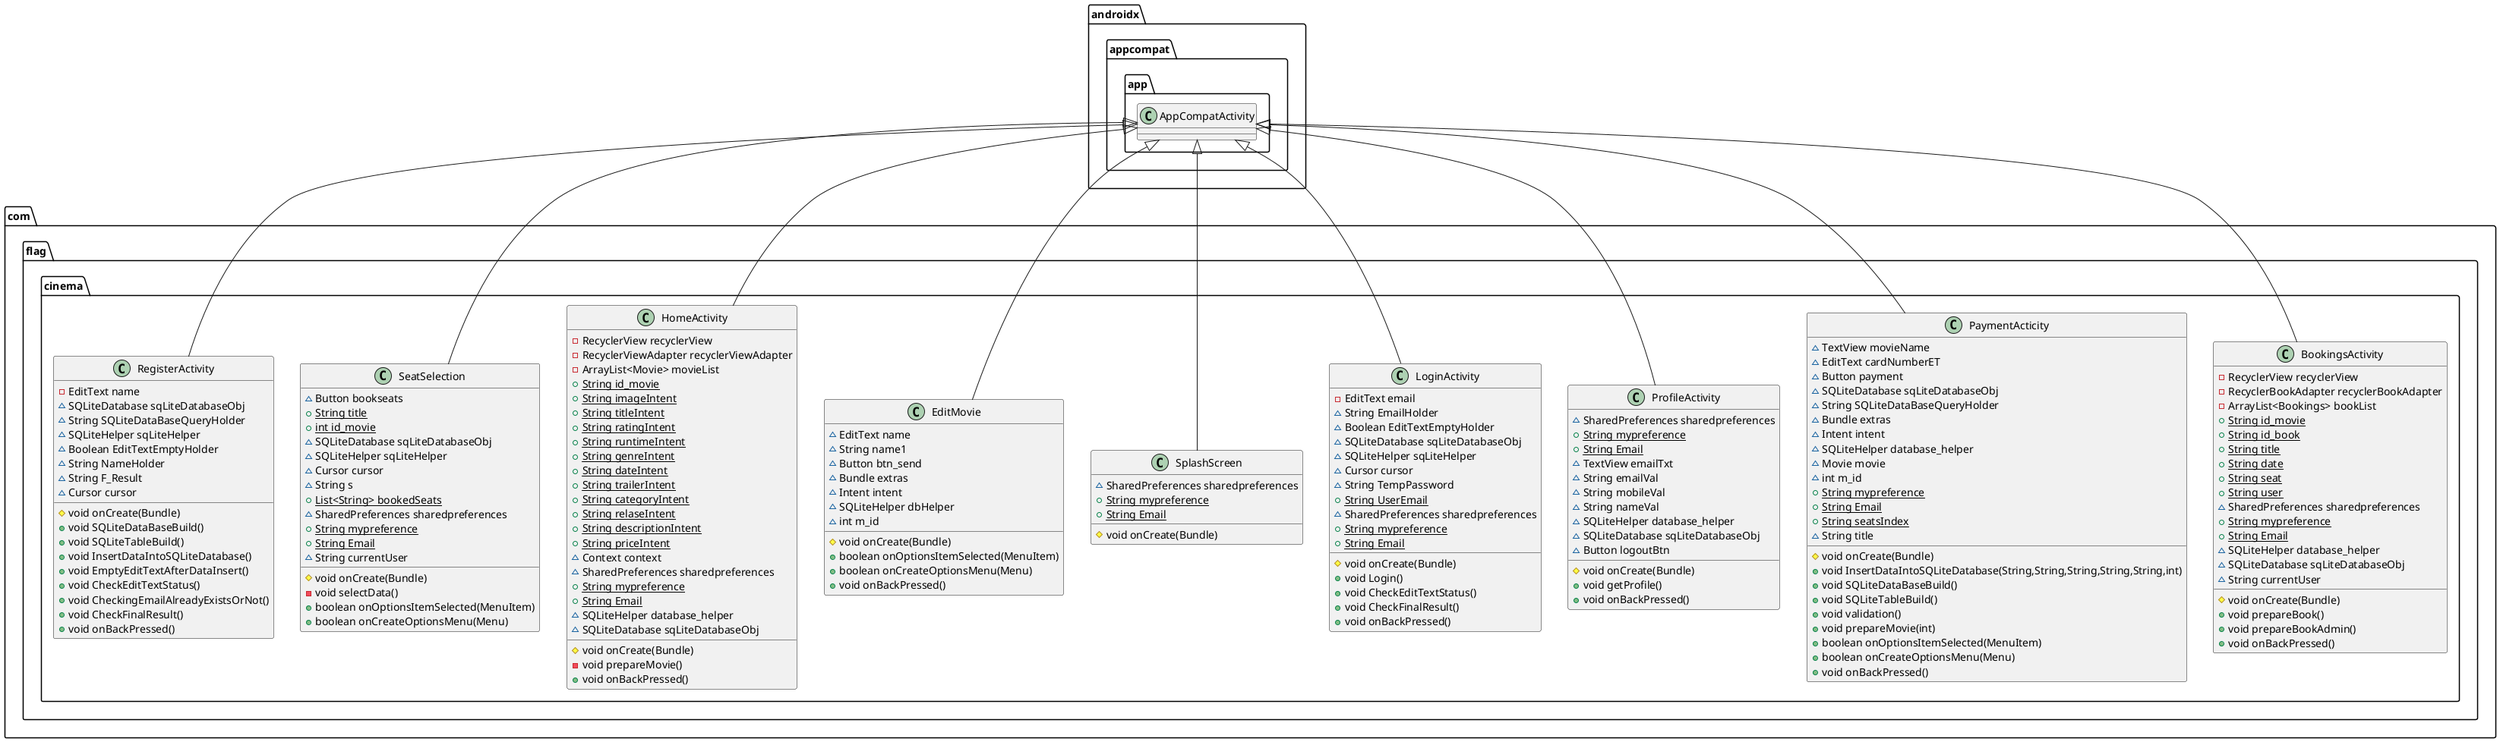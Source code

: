 @startuml
class com.flag.cinema.BookingsActivity {
- RecyclerView recyclerView
- RecyclerBookAdapter recyclerBookAdapter
- ArrayList<Bookings> bookList
+ {static} String id_movie
+ {static} String id_book
+ {static} String title
+ {static} String date
+ {static} String seat
+ {static} String user
~ SharedPreferences sharedpreferences
+ {static} String mypreference
+ {static} String Email
~ SQLiteHelper database_helper
~ SQLiteDatabase sqLiteDatabaseObj
~ String currentUser
# void onCreate(Bundle)
+ void prepareBook()
+ void prepareBookAdmin()
+ void onBackPressed()
}
class com.flag.cinema.PaymentActicity {
~ TextView movieName
~ EditText cardNumberET
~ Button payment
~ SQLiteDatabase sqLiteDatabaseObj
~ String SQLiteDataBaseQueryHolder
~ Bundle extras
~ Intent intent
~ SQLiteHelper database_helper
~ Movie movie
~ int m_id
+ {static} String mypreference
+ {static} String Email
+ {static} String seatsIndex
~ String title
# void onCreate(Bundle)
+ void InsertDataIntoSQLiteDatabase(String,String,String,String,String,int)
+ void SQLiteDataBaseBuild()
+ void SQLiteTableBuild()
+ void validation()
+ void prepareMovie(int)
+ boolean onOptionsItemSelected(MenuItem)
+ boolean onCreateOptionsMenu(Menu)
+ void onBackPressed()
}
class com.flag.cinema.ProfileActivity {
~ SharedPreferences sharedpreferences
+ {static} String mypreference
+ {static} String Email
~ TextView emailTxt
~ String emailVal
~ String mobileVal
~ String nameVal
~ SQLiteHelper database_helper
~ SQLiteDatabase sqLiteDatabaseObj
~ Button logoutBtn
# void onCreate(Bundle)
+ void getProfile()
+ void onBackPressed()
}
class com.flag.cinema.LoginActivity {
- EditText email
~ String EmailHolder
~ Boolean EditTextEmptyHolder
~ SQLiteDatabase sqLiteDatabaseObj
~ SQLiteHelper sqLiteHelper
~ Cursor cursor
~ String TempPassword
+ {static} String UserEmail
~ SharedPreferences sharedpreferences
+ {static} String mypreference
+ {static} String Email
# void onCreate(Bundle)
+ void Login()
+ void CheckEditTextStatus()
+ void CheckFinalResult()
+ void onBackPressed()
}
class com.flag.cinema.SplashScreen {
~ SharedPreferences sharedpreferences
+ {static} String mypreference
+ {static} String Email
# void onCreate(Bundle)
}
class com.flag.cinema.EditMovie {
~ EditText name
~ String name1
~ Button btn_send
~ Bundle extras
~ Intent intent
~ SQLiteHelper dbHelper
~ int m_id
# void onCreate(Bundle)
+ boolean onOptionsItemSelected(MenuItem)
+ boolean onCreateOptionsMenu(Menu)
+ void onBackPressed()
}
class com.flag.cinema.HomeActivity {
- RecyclerView recyclerView
- RecyclerViewAdapter recyclerViewAdapter
- ArrayList<Movie> movieList
+ {static} String id_movie
+ {static} String imageIntent
+ {static} String titleIntent
+ {static} String ratingIntent
+ {static} String runtimeIntent
+ {static} String genreIntent
+ {static} String dateIntent
+ {static} String trailerIntent
+ {static} String categoryIntent
+ {static} String relaseIntent
+ {static} String descriptionIntent
+ {static} String priceIntent
~ Context context
~ SharedPreferences sharedpreferences
+ {static} String mypreference
+ {static} String Email
~ SQLiteHelper database_helper
~ SQLiteDatabase sqLiteDatabaseObj
# void onCreate(Bundle)
- void prepareMovie()
+ void onBackPressed()
}
class com.flag.cinema.SeatSelection {
~ Button bookseats
+ {static} String title
+ {static} int id_movie
~ SQLiteDatabase sqLiteDatabaseObj
~ SQLiteHelper sqLiteHelper
~ Cursor cursor
~ String s
+ {static} List<String> bookedSeats
~ SharedPreferences sharedpreferences
+ {static} String mypreference
+ {static} String Email
~ String currentUser
# void onCreate(Bundle)
- void selectData()
+ boolean onOptionsItemSelected(MenuItem)
+ boolean onCreateOptionsMenu(Menu)
}
class com.flag.cinema.RegisterActivity {
- EditText name
~ SQLiteDatabase sqLiteDatabaseObj
~ String SQLiteDataBaseQueryHolder
~ SQLiteHelper sqLiteHelper
~ Boolean EditTextEmptyHolder
~ String NameHolder
~ String F_Result
~ Cursor cursor
# void onCreate(Bundle)
+ void SQLiteDataBaseBuild()
+ void SQLiteTableBuild()
+ void InsertDataIntoSQLiteDatabase()
+ void EmptyEditTextAfterDataInsert()
+ void CheckEditTextStatus()
+ void CheckingEmailAlreadyExistsOrNot()
+ void CheckFinalResult()
+ void onBackPressed()
}


androidx.appcompat.app.AppCompatActivity <|-- com.flag.cinema.BookingsActivity
androidx.appcompat.app.AppCompatActivity <|-- com.flag.cinema.PaymentActicity
androidx.appcompat.app.AppCompatActivity <|-- com.flag.cinema.ProfileActivity
androidx.appcompat.app.AppCompatActivity <|-- com.flag.cinema.LoginActivity
androidx.appcompat.app.AppCompatActivity <|-- com.flag.cinema.SplashScreen
androidx.appcompat.app.AppCompatActivity <|-- com.flag.cinema.EditMovie
androidx.appcompat.app.AppCompatActivity <|-- com.flag.cinema.HomeActivity
androidx.appcompat.app.AppCompatActivity <|-- com.flag.cinema.SeatSelection
androidx.appcompat.app.AppCompatActivity <|-- com.flag.cinema.RegisterActivity
@enduml